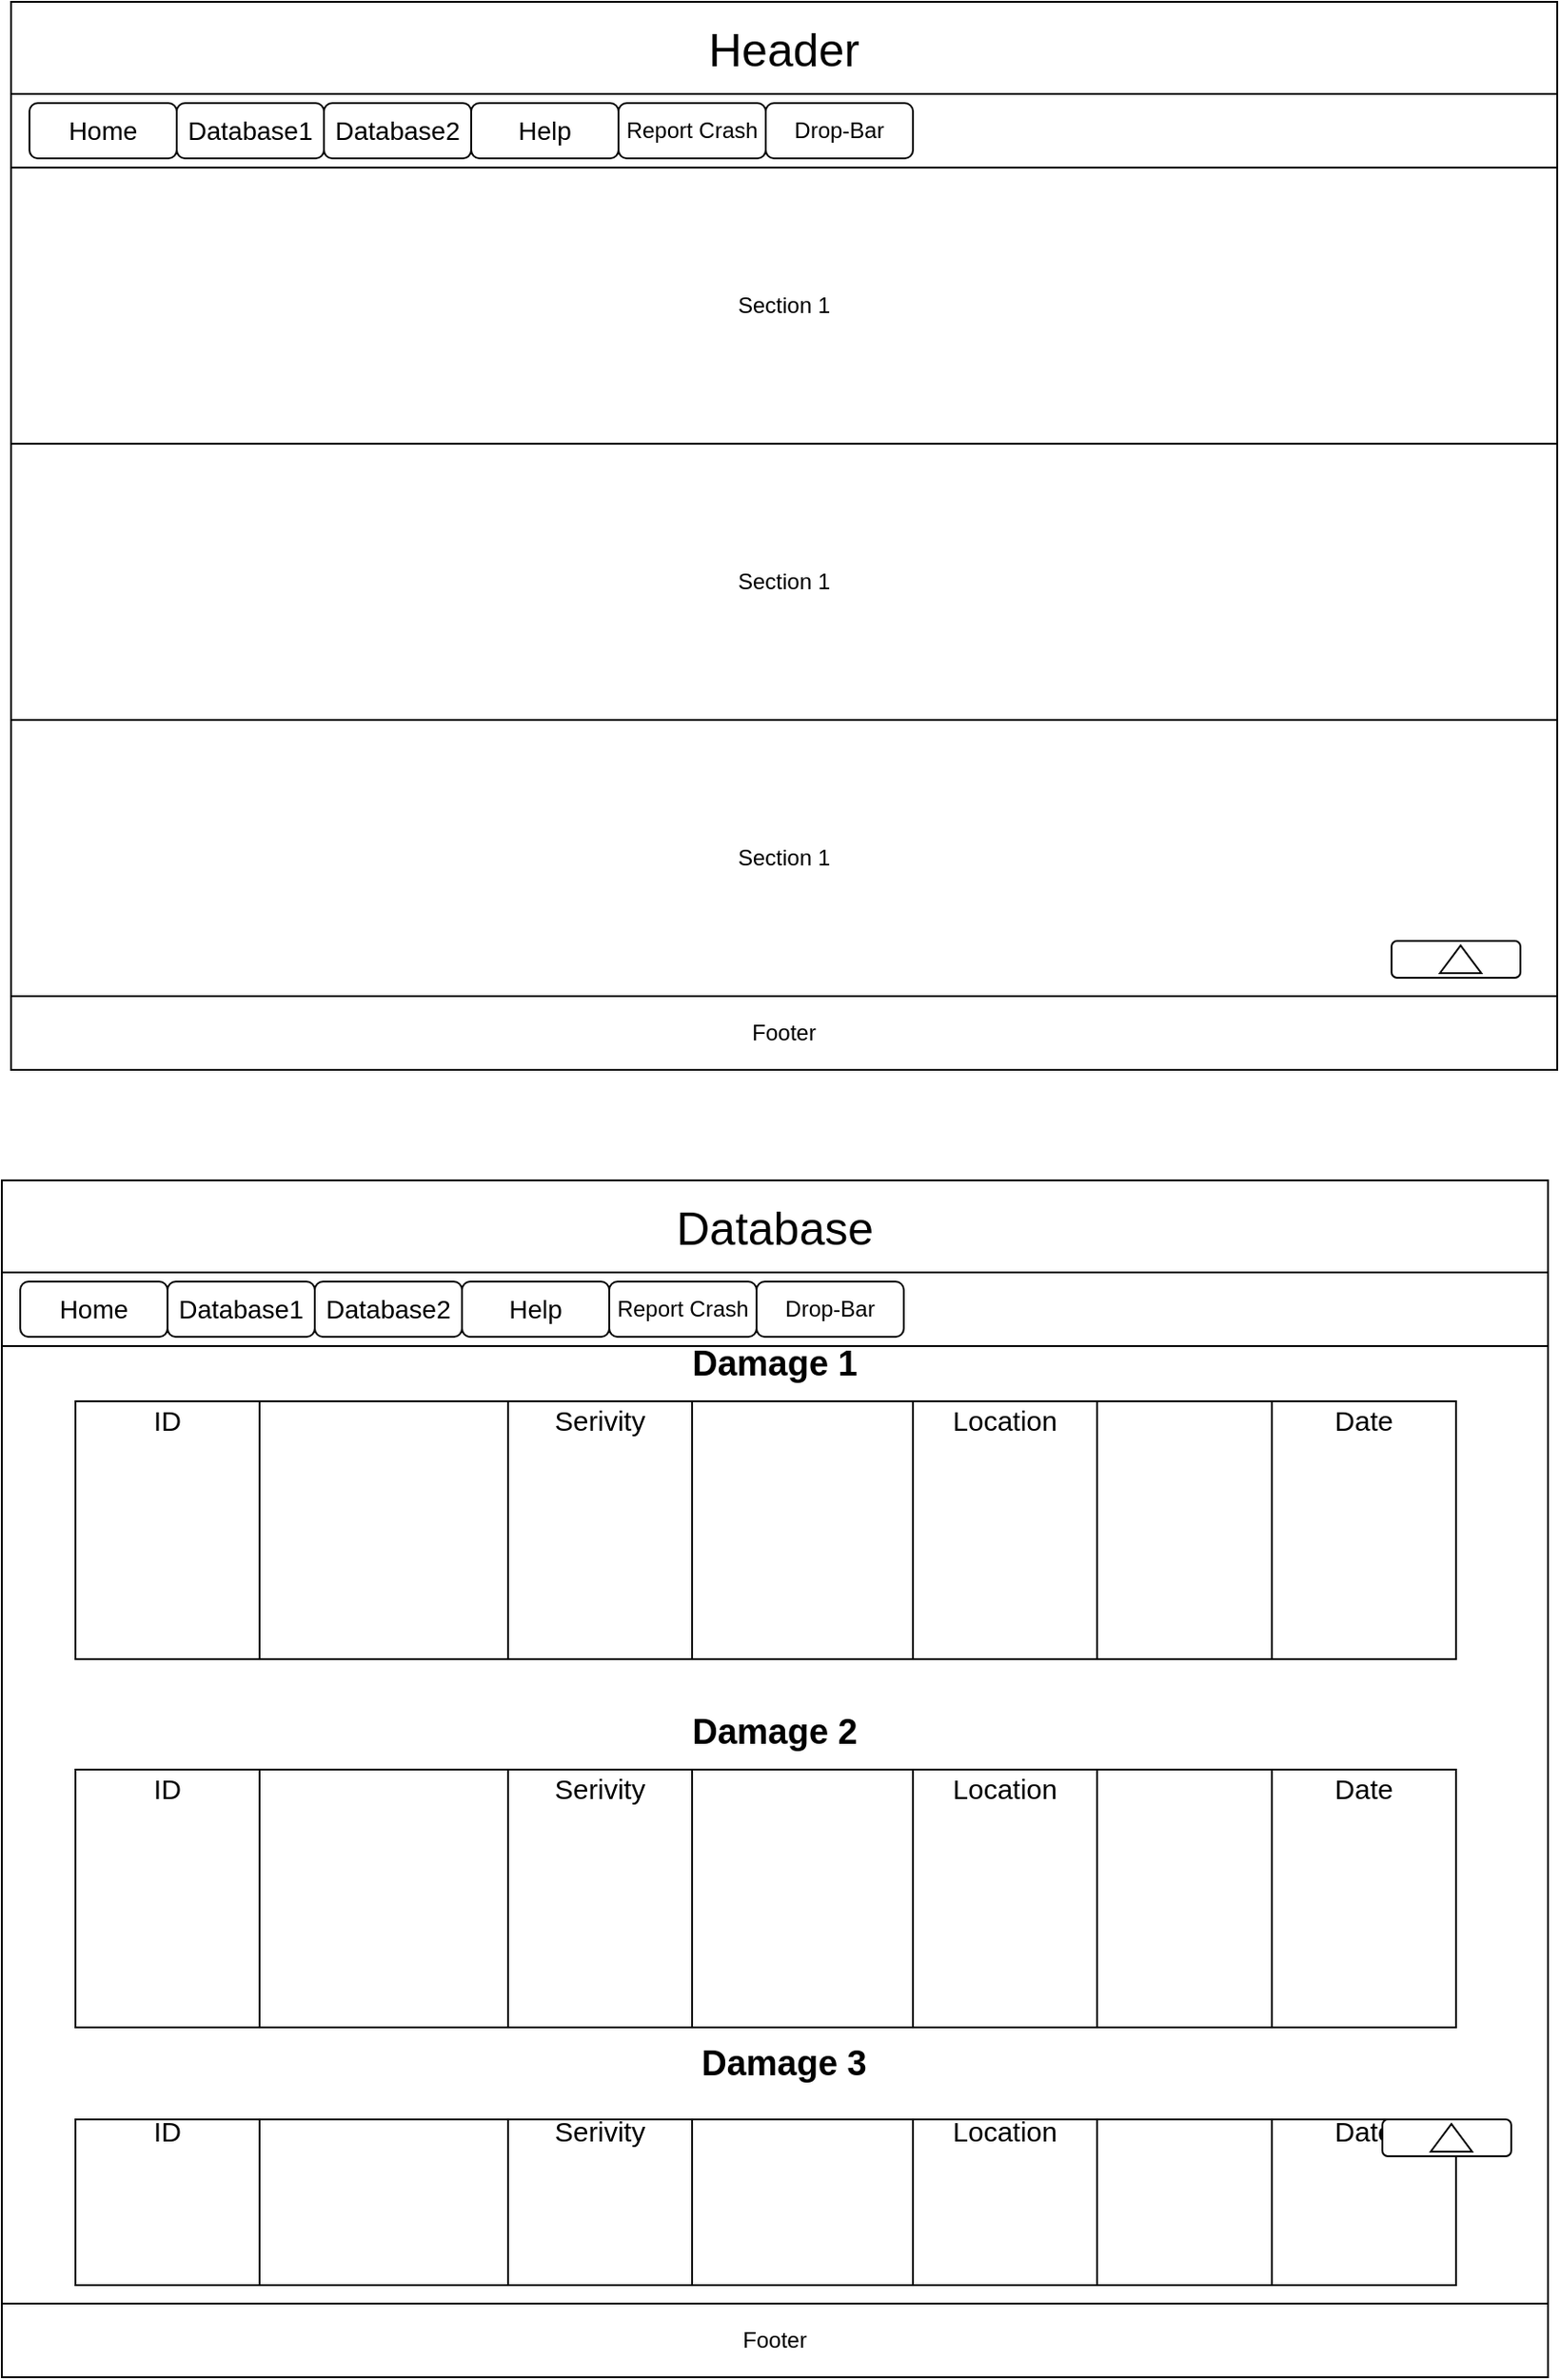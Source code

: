 <mxfile version="13.0.1" type="onedrive"><diagram id="vaHryokvE_vwfBGtmhRc" name="Page-1"><mxGraphModel dx="3122" dy="794" grid="1" gridSize="10" guides="1" tooltips="1" connect="1" arrows="1" fold="1" page="1" pageScale="1" pageWidth="850" pageHeight="1100" math="0" shadow="0"><root><mxCell id="0"/><mxCell id="1" parent="0"/><mxCell id="vwVFTC_NhEjYBelWdAQH-1" value="" style="rounded=0;whiteSpace=wrap;html=1;" vertex="1" parent="1"><mxGeometry x="-1275" y="10" width="840" height="580" as="geometry"/></mxCell><mxCell id="vwVFTC_NhEjYBelWdAQH-2" value="&lt;font style=&quot;font-size: 25px&quot;&gt;Header&lt;/font&gt;" style="rounded=0;whiteSpace=wrap;html=1;" vertex="1" parent="1"><mxGeometry x="-1275" y="10" width="840" height="50" as="geometry"/></mxCell><mxCell id="vwVFTC_NhEjYBelWdAQH-3" value="" style="rounded=0;whiteSpace=wrap;html=1;" vertex="1" parent="1"><mxGeometry x="-1275" y="60" width="840" height="40" as="geometry"/></mxCell><mxCell id="vwVFTC_NhEjYBelWdAQH-4" value="&lt;font style=&quot;font-size: 14px&quot;&gt;Home&lt;/font&gt;" style="rounded=1;whiteSpace=wrap;html=1;" vertex="1" parent="1"><mxGeometry x="-1265" y="65" width="80" height="30" as="geometry"/></mxCell><mxCell id="vwVFTC_NhEjYBelWdAQH-5" value="&lt;font style=&quot;font-size: 14px&quot;&gt;Database1&lt;/font&gt;" style="rounded=1;whiteSpace=wrap;html=1;" vertex="1" parent="1"><mxGeometry x="-1185" y="65" width="80" height="30" as="geometry"/></mxCell><mxCell id="vwVFTC_NhEjYBelWdAQH-6" value="&lt;font style=&quot;font-size: 14px&quot;&gt;Database2&lt;/font&gt;" style="rounded=1;whiteSpace=wrap;html=1;" vertex="1" parent="1"><mxGeometry x="-1105" y="65" width="80" height="30" as="geometry"/></mxCell><mxCell id="vwVFTC_NhEjYBelWdAQH-7" value="&lt;font style=&quot;font-size: 14px&quot;&gt;Help&lt;/font&gt;" style="rounded=1;whiteSpace=wrap;html=1;" vertex="1" parent="1"><mxGeometry x="-1025" y="65" width="80" height="30" as="geometry"/></mxCell><mxCell id="vwVFTC_NhEjYBelWdAQH-8" value="&lt;font style=&quot;font-size: 12px&quot;&gt;Report Crash&lt;/font&gt;" style="rounded=1;whiteSpace=wrap;html=1;" vertex="1" parent="1"><mxGeometry x="-945" y="65" width="80" height="30" as="geometry"/></mxCell><mxCell id="vwVFTC_NhEjYBelWdAQH-9" value="&lt;font style=&quot;font-size: 12px&quot;&gt;Drop-Bar&lt;/font&gt;" style="rounded=1;whiteSpace=wrap;html=1;" vertex="1" parent="1"><mxGeometry x="-865" y="65" width="80" height="30" as="geometry"/></mxCell><mxCell id="vwVFTC_NhEjYBelWdAQH-17" value="Section 1" style="rounded=0;whiteSpace=wrap;html=1;" vertex="1" parent="1"><mxGeometry x="-1275" y="100" width="840" height="150" as="geometry"/></mxCell><mxCell id="vwVFTC_NhEjYBelWdAQH-18" value="Section 1" style="rounded=0;whiteSpace=wrap;html=1;" vertex="1" parent="1"><mxGeometry x="-1275" y="250" width="840" height="150" as="geometry"/></mxCell><mxCell id="vwVFTC_NhEjYBelWdAQH-19" value="Section 1" style="rounded=0;whiteSpace=wrap;html=1;" vertex="1" parent="1"><mxGeometry x="-1275" y="400" width="840" height="150" as="geometry"/></mxCell><mxCell id="vwVFTC_NhEjYBelWdAQH-20" value="" style="group" vertex="1" connectable="0" parent="1"><mxGeometry x="-525" y="520" width="70" height="20" as="geometry"/></mxCell><mxCell id="vwVFTC_NhEjYBelWdAQH-15" value="" style="rounded=1;whiteSpace=wrap;html=1;" vertex="1" parent="vwVFTC_NhEjYBelWdAQH-20"><mxGeometry width="70" height="20" as="geometry"/></mxCell><mxCell id="vwVFTC_NhEjYBelWdAQH-16" value="" style="triangle;whiteSpace=wrap;html=1;rotation=-90;" vertex="1" parent="vwVFTC_NhEjYBelWdAQH-20"><mxGeometry x="30" y="-1.25" width="15" height="22.5" as="geometry"/></mxCell><mxCell id="vwVFTC_NhEjYBelWdAQH-21" value="Footer" style="rounded=0;whiteSpace=wrap;html=1;" vertex="1" parent="1"><mxGeometry x="-1275" y="550" width="840" height="40" as="geometry"/></mxCell><mxCell id="vwVFTC_NhEjYBelWdAQH-22" value="" style="rounded=0;whiteSpace=wrap;html=1;" vertex="1" parent="1"><mxGeometry x="-1280" y="650" width="840" height="610" as="geometry"/></mxCell><mxCell id="vwVFTC_NhEjYBelWdAQH-23" value="&lt;font style=&quot;font-size: 25px&quot;&gt;Database&lt;/font&gt;" style="rounded=0;whiteSpace=wrap;html=1;" vertex="1" parent="1"><mxGeometry x="-1280" y="650" width="840" height="50" as="geometry"/></mxCell><mxCell id="vwVFTC_NhEjYBelWdAQH-24" value="" style="rounded=0;whiteSpace=wrap;html=1;" vertex="1" parent="1"><mxGeometry x="-1280" y="700" width="840" height="40" as="geometry"/></mxCell><mxCell id="vwVFTC_NhEjYBelWdAQH-25" value="&lt;font style=&quot;font-size: 14px&quot;&gt;Home&lt;/font&gt;" style="rounded=1;whiteSpace=wrap;html=1;" vertex="1" parent="1"><mxGeometry x="-1270" y="705" width="80" height="30" as="geometry"/></mxCell><mxCell id="vwVFTC_NhEjYBelWdAQH-26" value="&lt;font style=&quot;font-size: 14px&quot;&gt;Database1&lt;/font&gt;" style="rounded=1;whiteSpace=wrap;html=1;" vertex="1" parent="1"><mxGeometry x="-1190" y="705" width="80" height="30" as="geometry"/></mxCell><mxCell id="vwVFTC_NhEjYBelWdAQH-27" value="&lt;font style=&quot;font-size: 14px&quot;&gt;Database2&lt;/font&gt;" style="rounded=1;whiteSpace=wrap;html=1;" vertex="1" parent="1"><mxGeometry x="-1110" y="705" width="80" height="30" as="geometry"/></mxCell><mxCell id="vwVFTC_NhEjYBelWdAQH-28" value="&lt;font style=&quot;font-size: 14px&quot;&gt;Help&lt;/font&gt;" style="rounded=1;whiteSpace=wrap;html=1;" vertex="1" parent="1"><mxGeometry x="-1030" y="705" width="80" height="30" as="geometry"/></mxCell><mxCell id="vwVFTC_NhEjYBelWdAQH-29" value="&lt;font style=&quot;font-size: 12px&quot;&gt;Report Crash&lt;/font&gt;" style="rounded=1;whiteSpace=wrap;html=1;" vertex="1" parent="1"><mxGeometry x="-950" y="705" width="80" height="30" as="geometry"/></mxCell><mxCell id="vwVFTC_NhEjYBelWdAQH-30" value="&lt;font style=&quot;font-size: 12px&quot;&gt;Drop-Bar&lt;/font&gt;" style="rounded=1;whiteSpace=wrap;html=1;" vertex="1" parent="1"><mxGeometry x="-870" y="705" width="80" height="30" as="geometry"/></mxCell><mxCell id="vwVFTC_NhEjYBelWdAQH-37" value="Footer" style="rounded=0;whiteSpace=wrap;html=1;" vertex="1" parent="1"><mxGeometry x="-1280" y="1260" width="840" height="40" as="geometry"/></mxCell><mxCell id="vwVFTC_NhEjYBelWdAQH-38" value="&lt;font size=&quot;1&quot;&gt;&lt;b style=&quot;font-size: 19px&quot;&gt;Damage 1&lt;/b&gt;&lt;/font&gt;" style="text;html=1;strokeColor=none;fillColor=none;align=center;verticalAlign=middle;whiteSpace=wrap;rounded=0;" vertex="1" parent="1"><mxGeometry x="-910" y="740" width="100" height="20" as="geometry"/></mxCell><mxCell id="vwVFTC_NhEjYBelWdAQH-39" value="&lt;font size=&quot;1&quot;&gt;&lt;b style=&quot;font-size: 19px&quot;&gt;Damage 2&lt;/b&gt;&lt;/font&gt;" style="text;html=1;strokeColor=none;fillColor=none;align=center;verticalAlign=middle;whiteSpace=wrap;rounded=0;" vertex="1" parent="1"><mxGeometry x="-910" y="940" width="100" height="20" as="geometry"/></mxCell><mxCell id="vwVFTC_NhEjYBelWdAQH-40" value="&lt;font size=&quot;1&quot;&gt;&lt;b style=&quot;font-size: 19px&quot;&gt;Damage 3&lt;/b&gt;&lt;/font&gt;" style="text;html=1;strokeColor=none;fillColor=none;align=center;verticalAlign=middle;whiteSpace=wrap;rounded=0;" vertex="1" parent="1"><mxGeometry x="-905" y="1120" width="100" height="20" as="geometry"/></mxCell><mxCell id="vwVFTC_NhEjYBelWdAQH-60" value="" style="group" vertex="1" connectable="0" parent="1"><mxGeometry x="-1240" y="770" width="750" height="140" as="geometry"/></mxCell><mxCell id="vwVFTC_NhEjYBelWdAQH-59" value="" style="rounded=0;whiteSpace=wrap;html=1;" vertex="1" parent="vwVFTC_NhEjYBelWdAQH-60"><mxGeometry width="750" height="140" as="geometry"/></mxCell><mxCell id="vwVFTC_NhEjYBelWdAQH-48" value="" style="group" vertex="1" connectable="0" parent="vwVFTC_NhEjYBelWdAQH-60"><mxGeometry width="120" height="140" as="geometry"/></mxCell><mxCell id="vwVFTC_NhEjYBelWdAQH-46" value="" style="rounded=0;whiteSpace=wrap;html=1;" vertex="1" parent="vwVFTC_NhEjYBelWdAQH-48"><mxGeometry width="100" height="140" as="geometry"/></mxCell><mxCell id="vwVFTC_NhEjYBelWdAQH-47" value="&lt;font style=&quot;font-size: 15px&quot;&gt;ID&lt;/font&gt;" style="text;html=1;strokeColor=none;fillColor=none;align=center;verticalAlign=middle;whiteSpace=wrap;rounded=0;" vertex="1" parent="vwVFTC_NhEjYBelWdAQH-48"><mxGeometry x="10" width="80" height="20" as="geometry"/></mxCell><mxCell id="vwVFTC_NhEjYBelWdAQH-49" value="" style="group" vertex="1" connectable="0" parent="vwVFTC_NhEjYBelWdAQH-60"><mxGeometry x="455" width="100" height="140" as="geometry"/></mxCell><mxCell id="vwVFTC_NhEjYBelWdAQH-50" value="" style="rounded=0;whiteSpace=wrap;html=1;" vertex="1" parent="vwVFTC_NhEjYBelWdAQH-49"><mxGeometry width="100" height="140" as="geometry"/></mxCell><mxCell id="vwVFTC_NhEjYBelWdAQH-51" value="&lt;font style=&quot;font-size: 15px&quot;&gt;Location&lt;/font&gt;" style="text;html=1;strokeColor=none;fillColor=none;align=center;verticalAlign=middle;whiteSpace=wrap;rounded=0;" vertex="1" parent="vwVFTC_NhEjYBelWdAQH-49"><mxGeometry x="10" width="80" height="20" as="geometry"/></mxCell><mxCell id="vwVFTC_NhEjYBelWdAQH-53" value="" style="group" vertex="1" connectable="0" parent="vwVFTC_NhEjYBelWdAQH-60"><mxGeometry x="235" width="100" height="140" as="geometry"/></mxCell><mxCell id="vwVFTC_NhEjYBelWdAQH-54" value="" style="rounded=0;whiteSpace=wrap;html=1;" vertex="1" parent="vwVFTC_NhEjYBelWdAQH-53"><mxGeometry width="100" height="140" as="geometry"/></mxCell><mxCell id="vwVFTC_NhEjYBelWdAQH-55" value="&lt;font style=&quot;font-size: 15px&quot;&gt;Serivity&lt;/font&gt;" style="text;html=1;strokeColor=none;fillColor=none;align=center;verticalAlign=middle;whiteSpace=wrap;rounded=0;" vertex="1" parent="vwVFTC_NhEjYBelWdAQH-53"><mxGeometry x="10" width="80" height="20" as="geometry"/></mxCell><mxCell id="vwVFTC_NhEjYBelWdAQH-56" value="" style="group" vertex="1" connectable="0" parent="vwVFTC_NhEjYBelWdAQH-60"><mxGeometry x="650" width="100" height="140" as="geometry"/></mxCell><mxCell id="vwVFTC_NhEjYBelWdAQH-57" value="" style="rounded=0;whiteSpace=wrap;html=1;" vertex="1" parent="vwVFTC_NhEjYBelWdAQH-56"><mxGeometry width="100" height="140" as="geometry"/></mxCell><mxCell id="vwVFTC_NhEjYBelWdAQH-58" value="&lt;font style=&quot;font-size: 15px&quot;&gt;Date&lt;/font&gt;" style="text;html=1;strokeColor=none;fillColor=none;align=center;verticalAlign=middle;whiteSpace=wrap;rounded=0;" vertex="1" parent="vwVFTC_NhEjYBelWdAQH-56"><mxGeometry x="10" width="80" height="20" as="geometry"/></mxCell><mxCell id="vwVFTC_NhEjYBelWdAQH-61" value="" style="group" vertex="1" connectable="0" parent="1"><mxGeometry x="-1240" y="970" width="750" height="140" as="geometry"/></mxCell><mxCell id="vwVFTC_NhEjYBelWdAQH-62" value="" style="rounded=0;whiteSpace=wrap;html=1;" vertex="1" parent="vwVFTC_NhEjYBelWdAQH-61"><mxGeometry width="750" height="140" as="geometry"/></mxCell><mxCell id="vwVFTC_NhEjYBelWdAQH-63" value="" style="group" vertex="1" connectable="0" parent="vwVFTC_NhEjYBelWdAQH-61"><mxGeometry width="120" height="140" as="geometry"/></mxCell><mxCell id="vwVFTC_NhEjYBelWdAQH-64" value="" style="rounded=0;whiteSpace=wrap;html=1;" vertex="1" parent="vwVFTC_NhEjYBelWdAQH-63"><mxGeometry width="100" height="140" as="geometry"/></mxCell><mxCell id="vwVFTC_NhEjYBelWdAQH-65" value="&lt;font style=&quot;font-size: 15px&quot;&gt;ID&lt;/font&gt;" style="text;html=1;strokeColor=none;fillColor=none;align=center;verticalAlign=middle;whiteSpace=wrap;rounded=0;" vertex="1" parent="vwVFTC_NhEjYBelWdAQH-63"><mxGeometry x="10" width="80" height="20" as="geometry"/></mxCell><mxCell id="vwVFTC_NhEjYBelWdAQH-66" value="" style="group" vertex="1" connectable="0" parent="vwVFTC_NhEjYBelWdAQH-61"><mxGeometry x="455" width="100" height="140" as="geometry"/></mxCell><mxCell id="vwVFTC_NhEjYBelWdAQH-67" value="" style="rounded=0;whiteSpace=wrap;html=1;" vertex="1" parent="vwVFTC_NhEjYBelWdAQH-66"><mxGeometry width="100" height="140" as="geometry"/></mxCell><mxCell id="vwVFTC_NhEjYBelWdAQH-68" value="&lt;font style=&quot;font-size: 15px&quot;&gt;Location&lt;/font&gt;" style="text;html=1;strokeColor=none;fillColor=none;align=center;verticalAlign=middle;whiteSpace=wrap;rounded=0;" vertex="1" parent="vwVFTC_NhEjYBelWdAQH-66"><mxGeometry x="10" width="80" height="20" as="geometry"/></mxCell><mxCell id="vwVFTC_NhEjYBelWdAQH-69" value="" style="group" vertex="1" connectable="0" parent="vwVFTC_NhEjYBelWdAQH-61"><mxGeometry x="235" width="100" height="140" as="geometry"/></mxCell><mxCell id="vwVFTC_NhEjYBelWdAQH-70" value="" style="rounded=0;whiteSpace=wrap;html=1;" vertex="1" parent="vwVFTC_NhEjYBelWdAQH-69"><mxGeometry width="100" height="140" as="geometry"/></mxCell><mxCell id="vwVFTC_NhEjYBelWdAQH-71" value="&lt;font style=&quot;font-size: 15px&quot;&gt;Serivity&lt;/font&gt;" style="text;html=1;strokeColor=none;fillColor=none;align=center;verticalAlign=middle;whiteSpace=wrap;rounded=0;" vertex="1" parent="vwVFTC_NhEjYBelWdAQH-69"><mxGeometry x="10" width="80" height="20" as="geometry"/></mxCell><mxCell id="vwVFTC_NhEjYBelWdAQH-72" value="" style="group" vertex="1" connectable="0" parent="vwVFTC_NhEjYBelWdAQH-61"><mxGeometry x="650" width="100" height="140" as="geometry"/></mxCell><mxCell id="vwVFTC_NhEjYBelWdAQH-73" value="" style="rounded=0;whiteSpace=wrap;html=1;" vertex="1" parent="vwVFTC_NhEjYBelWdAQH-72"><mxGeometry width="100" height="140" as="geometry"/></mxCell><mxCell id="vwVFTC_NhEjYBelWdAQH-74" value="&lt;font style=&quot;font-size: 15px&quot;&gt;Date&lt;/font&gt;" style="text;html=1;strokeColor=none;fillColor=none;align=center;verticalAlign=middle;whiteSpace=wrap;rounded=0;" vertex="1" parent="vwVFTC_NhEjYBelWdAQH-72"><mxGeometry x="10" width="80" height="20" as="geometry"/></mxCell><mxCell id="vwVFTC_NhEjYBelWdAQH-75" value="" style="group" vertex="1" connectable="0" parent="1"><mxGeometry x="-1240" y="1160" width="750" height="90" as="geometry"/></mxCell><mxCell id="vwVFTC_NhEjYBelWdAQH-76" value="" style="rounded=0;whiteSpace=wrap;html=1;" vertex="1" parent="vwVFTC_NhEjYBelWdAQH-75"><mxGeometry width="750" height="90" as="geometry"/></mxCell><mxCell id="vwVFTC_NhEjYBelWdAQH-77" value="" style="group" vertex="1" connectable="0" parent="vwVFTC_NhEjYBelWdAQH-75"><mxGeometry width="120" height="90" as="geometry"/></mxCell><mxCell id="vwVFTC_NhEjYBelWdAQH-78" value="" style="rounded=0;whiteSpace=wrap;html=1;" vertex="1" parent="vwVFTC_NhEjYBelWdAQH-77"><mxGeometry width="100" height="90" as="geometry"/></mxCell><mxCell id="vwVFTC_NhEjYBelWdAQH-79" value="&lt;font style=&quot;font-size: 15px&quot;&gt;ID&lt;/font&gt;" style="text;html=1;strokeColor=none;fillColor=none;align=center;verticalAlign=middle;whiteSpace=wrap;rounded=0;" vertex="1" parent="vwVFTC_NhEjYBelWdAQH-77"><mxGeometry x="10" width="80" height="12.857" as="geometry"/></mxCell><mxCell id="vwVFTC_NhEjYBelWdAQH-80" value="" style="group" vertex="1" connectable="0" parent="vwVFTC_NhEjYBelWdAQH-75"><mxGeometry x="455" width="100" height="90" as="geometry"/></mxCell><mxCell id="vwVFTC_NhEjYBelWdAQH-81" value="" style="rounded=0;whiteSpace=wrap;html=1;" vertex="1" parent="vwVFTC_NhEjYBelWdAQH-80"><mxGeometry width="100" height="90" as="geometry"/></mxCell><mxCell id="vwVFTC_NhEjYBelWdAQH-82" value="&lt;font style=&quot;font-size: 15px&quot;&gt;Location&lt;/font&gt;" style="text;html=1;strokeColor=none;fillColor=none;align=center;verticalAlign=middle;whiteSpace=wrap;rounded=0;" vertex="1" parent="vwVFTC_NhEjYBelWdAQH-80"><mxGeometry x="10" width="80" height="12.857" as="geometry"/></mxCell><mxCell id="vwVFTC_NhEjYBelWdAQH-83" value="" style="group" vertex="1" connectable="0" parent="vwVFTC_NhEjYBelWdAQH-75"><mxGeometry x="235" width="100" height="90" as="geometry"/></mxCell><mxCell id="vwVFTC_NhEjYBelWdAQH-84" value="" style="rounded=0;whiteSpace=wrap;html=1;" vertex="1" parent="vwVFTC_NhEjYBelWdAQH-83"><mxGeometry width="100" height="90" as="geometry"/></mxCell><mxCell id="vwVFTC_NhEjYBelWdAQH-85" value="&lt;font style=&quot;font-size: 15px&quot;&gt;Serivity&lt;/font&gt;" style="text;html=1;strokeColor=none;fillColor=none;align=center;verticalAlign=middle;whiteSpace=wrap;rounded=0;" vertex="1" parent="vwVFTC_NhEjYBelWdAQH-83"><mxGeometry x="10" width="80" height="12.857" as="geometry"/></mxCell><mxCell id="vwVFTC_NhEjYBelWdAQH-86" value="" style="group" vertex="1" connectable="0" parent="vwVFTC_NhEjYBelWdAQH-75"><mxGeometry x="650" width="100" height="90" as="geometry"/></mxCell><mxCell id="vwVFTC_NhEjYBelWdAQH-87" value="" style="rounded=0;whiteSpace=wrap;html=1;" vertex="1" parent="vwVFTC_NhEjYBelWdAQH-86"><mxGeometry width="100" height="90" as="geometry"/></mxCell><mxCell id="vwVFTC_NhEjYBelWdAQH-88" value="&lt;font style=&quot;font-size: 15px&quot;&gt;Date&lt;/font&gt;" style="text;html=1;strokeColor=none;fillColor=none;align=center;verticalAlign=middle;whiteSpace=wrap;rounded=0;" vertex="1" parent="vwVFTC_NhEjYBelWdAQH-86"><mxGeometry x="10" width="80" height="12.857" as="geometry"/></mxCell><mxCell id="vwVFTC_NhEjYBelWdAQH-34" value="" style="group" vertex="1" connectable="0" parent="1"><mxGeometry x="-530" y="1160" width="70" height="20" as="geometry"/></mxCell><mxCell id="vwVFTC_NhEjYBelWdAQH-35" value="" style="rounded=1;whiteSpace=wrap;html=1;" vertex="1" parent="vwVFTC_NhEjYBelWdAQH-34"><mxGeometry width="70" height="20" as="geometry"/></mxCell><mxCell id="vwVFTC_NhEjYBelWdAQH-36" value="" style="triangle;whiteSpace=wrap;html=1;rotation=-90;" vertex="1" parent="vwVFTC_NhEjYBelWdAQH-34"><mxGeometry x="30" y="-1.25" width="15" height="22.5" as="geometry"/></mxCell></root></mxGraphModel></diagram></mxfile>